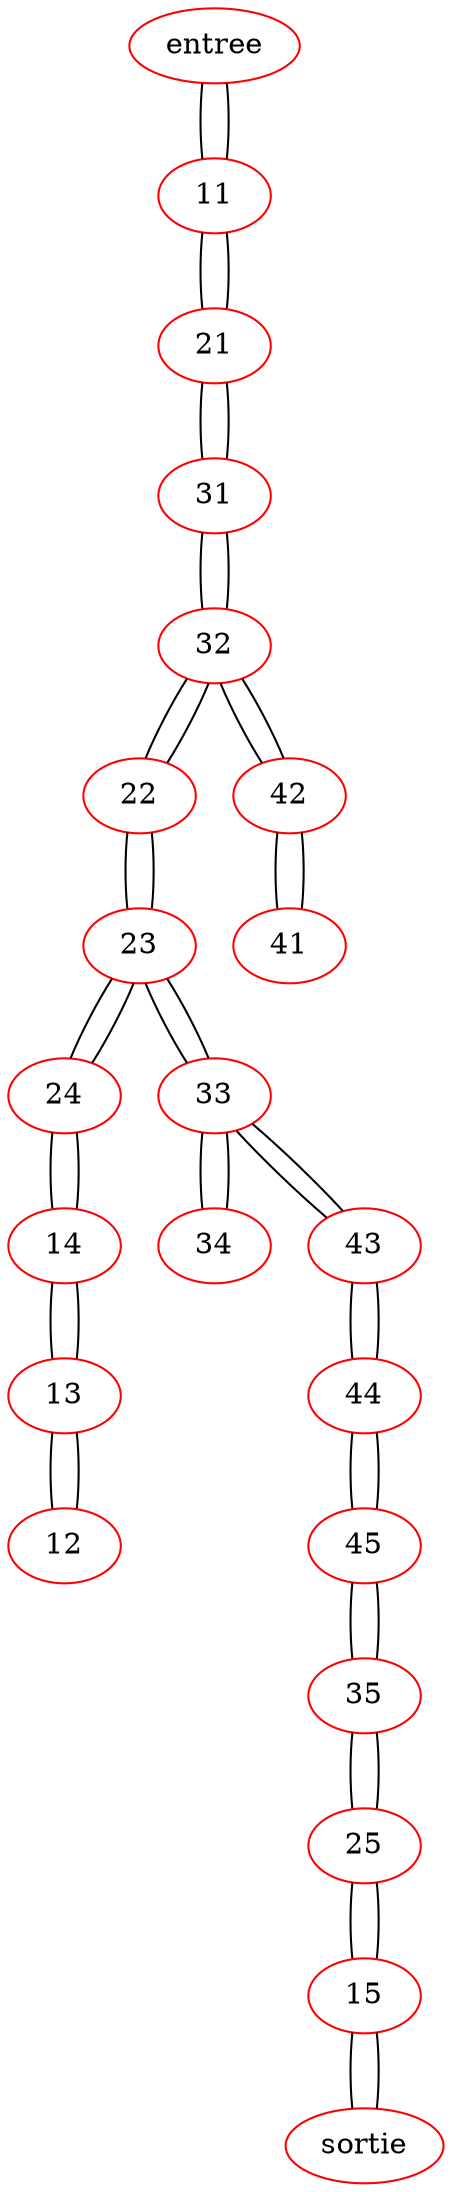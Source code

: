 graph {
entree [color=red]
sortie [color=red]
11 [color=red]
12 [color=red]
13 [color=red]
14 [color=red]
15 [color=red]
21 [color=red]
22 [color=red]
23 [color=red]
24 [color=red]
25 [color=red]
31 [color=red]
32 [color=red]
33 [color=red]
34 [color=red]
35 [color=red]
41 [color=red]
42 [color=red]
43 [color=red]
44 [color=red]
45 [color=red]
 entree -- 11
 sortie -- 15
 11 -- entree
 11 -- 21
 12 -- 13
 13 -- 12
 13 -- 14
 14 -- 13
 14 -- 24
 15 -- 25
 15 -- sortie
 21 -- 11
 21 -- 31
 22 -- 32
 22 -- 23
 23 -- 22
 23 -- 24
 23 -- 33
 24 -- 14
 24 -- 23
 25 -- 35
 25 -- 15
 31 -- 21
 31 -- 32
 32 -- 31
 32 -- 42
 32 -- 22
 33 -- 23
 33 -- 34
 33 -- 43
 34 -- 33
 35 -- 45
 35 -- 25
 41 -- 42
 42 -- 41
 42 -- 32
 43 -- 33
 43 -- 44
 44 -- 43
 44 -- 45
 45 -- 44
 45 -- 35
}
